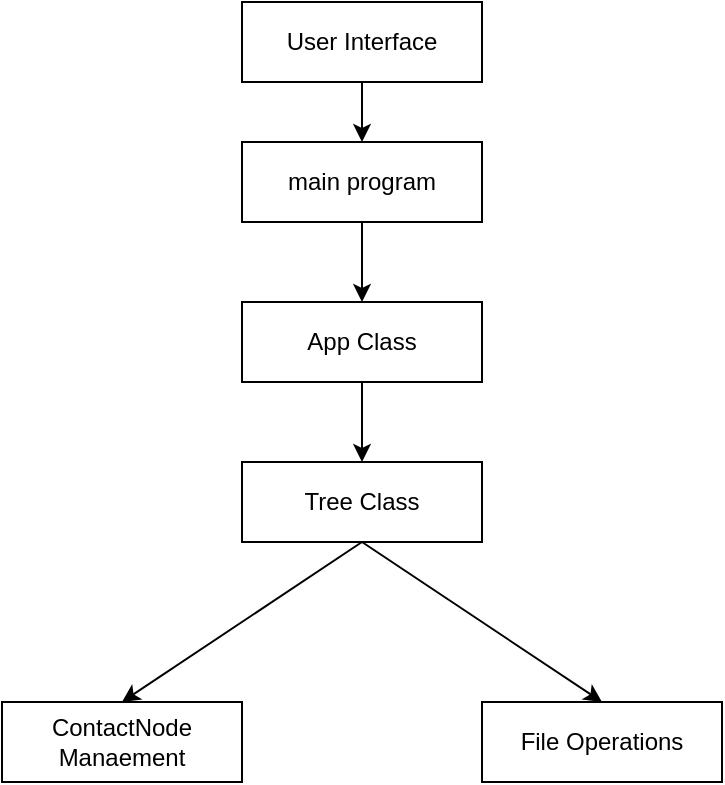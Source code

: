 <mxfile>
    <diagram id="JECpoU31n2fl7QWw83-z" name="Page-1">
        <mxGraphModel dx="832" dy="550" grid="1" gridSize="10" guides="1" tooltips="1" connect="1" arrows="1" fold="1" page="1" pageScale="1" pageWidth="850" pageHeight="1100" math="0" shadow="0">
            <root>
                <mxCell id="0"/>
                <mxCell id="1" parent="0"/>
                <mxCell id="11" style="edgeStyle=none;html=1;exitX=0.5;exitY=1;exitDx=0;exitDy=0;entryX=0.5;entryY=0;entryDx=0;entryDy=0;" edge="1" parent="1" source="2" target="6">
                    <mxGeometry relative="1" as="geometry"/>
                </mxCell>
                <mxCell id="2" value="User Interface" style="rounded=0;whiteSpace=wrap;html=1;" vertex="1" parent="1">
                    <mxGeometry x="290" y="70" width="120" height="40" as="geometry"/>
                </mxCell>
                <mxCell id="12" style="edgeStyle=none;html=1;exitX=0.5;exitY=1;exitDx=0;exitDy=0;entryX=0.5;entryY=0;entryDx=0;entryDy=0;" edge="1" parent="1" source="6" target="7">
                    <mxGeometry relative="1" as="geometry"/>
                </mxCell>
                <mxCell id="6" value="main program" style="rounded=0;whiteSpace=wrap;html=1;" vertex="1" parent="1">
                    <mxGeometry x="290" y="140" width="120" height="40" as="geometry"/>
                </mxCell>
                <mxCell id="13" style="edgeStyle=none;html=1;exitX=0.5;exitY=1;exitDx=0;exitDy=0;entryX=0.5;entryY=0;entryDx=0;entryDy=0;" edge="1" parent="1" source="7" target="8">
                    <mxGeometry relative="1" as="geometry"/>
                </mxCell>
                <mxCell id="7" value="App Class" style="rounded=0;whiteSpace=wrap;html=1;" vertex="1" parent="1">
                    <mxGeometry x="290" y="220" width="120" height="40" as="geometry"/>
                </mxCell>
                <mxCell id="14" style="edgeStyle=none;html=1;exitX=0.5;exitY=1;exitDx=0;exitDy=0;entryX=0.5;entryY=0;entryDx=0;entryDy=0;" edge="1" parent="1" source="8" target="9">
                    <mxGeometry relative="1" as="geometry"/>
                </mxCell>
                <mxCell id="15" style="edgeStyle=none;html=1;exitX=0.5;exitY=1;exitDx=0;exitDy=0;entryX=0.5;entryY=0;entryDx=0;entryDy=0;" edge="1" parent="1" source="8" target="10">
                    <mxGeometry relative="1" as="geometry"/>
                </mxCell>
                <mxCell id="8" value="Tree Class" style="rounded=0;whiteSpace=wrap;html=1;" vertex="1" parent="1">
                    <mxGeometry x="290" y="300" width="120" height="40" as="geometry"/>
                </mxCell>
                <mxCell id="9" value="ContactNode Manaement" style="rounded=0;whiteSpace=wrap;html=1;" vertex="1" parent="1">
                    <mxGeometry x="170" y="420" width="120" height="40" as="geometry"/>
                </mxCell>
                <mxCell id="10" value="File Operations" style="rounded=0;whiteSpace=wrap;html=1;" vertex="1" parent="1">
                    <mxGeometry x="410" y="420" width="120" height="40" as="geometry"/>
                </mxCell>
            </root>
        </mxGraphModel>
    </diagram>
</mxfile>